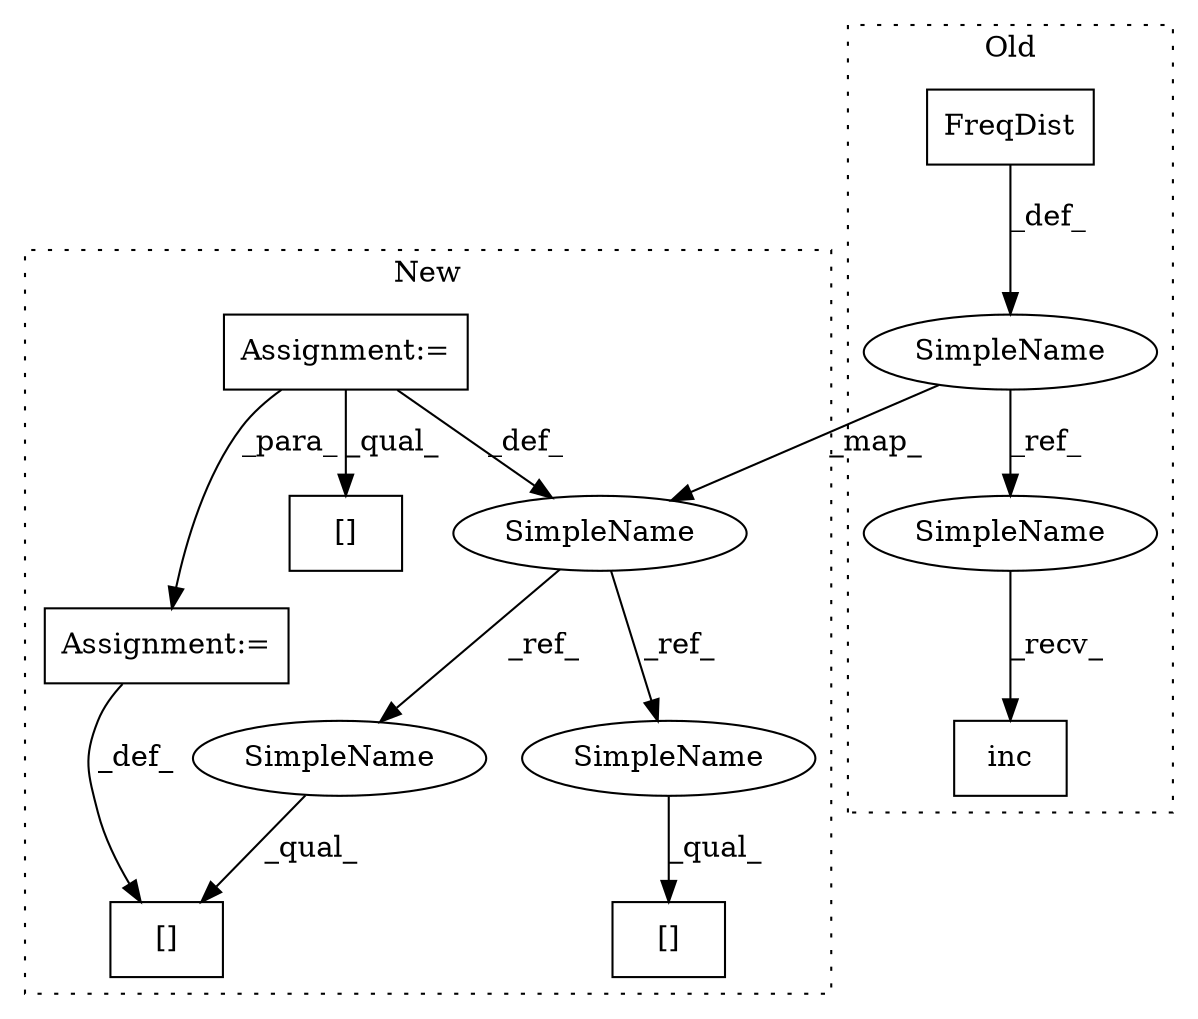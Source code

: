 digraph G {
subgraph cluster0 {
1 [label="inc" a="32" s="2802,2809" l="4,1" shape="box"];
4 [label="SimpleName" a="42" s="2154" l="10" shape="ellipse"];
6 [label="FreqDist" a="32" s="2165" l="10" shape="box"];
10 [label="SimpleName" a="42" s="2791" l="10" shape="ellipse"];
label = "Old";
style="dotted";
}
subgraph cluster1 {
2 [label="[]" a="2" s="2835,2849" l="11,1" shape="box"];
3 [label="SimpleName" a="42" s="2284" l="10" shape="ellipse"];
5 [label="[]" a="2" s="2835,2849" l="11,1" shape="box"];
7 [label="Assignment:=" a="7" s="2850" l="2" shape="box"];
8 [label="Assignment:=" a="7" s="598" l="11" shape="box"];
9 [label="[]" a="2" s="2865,2883" l="15,1" shape="box"];
11 [label="SimpleName" a="42" s="2835" l="10" shape="ellipse"];
12 [label="SimpleName" a="42" s="2835" l="10" shape="ellipse"];
label = "New";
style="dotted";
}
3 -> 12 [label="_ref_"];
3 -> 11 [label="_ref_"];
4 -> 10 [label="_ref_"];
4 -> 3 [label="_map_"];
6 -> 4 [label="_def_"];
7 -> 5 [label="_def_"];
8 -> 3 [label="_def_"];
8 -> 9 [label="_qual_"];
8 -> 7 [label="_para_"];
10 -> 1 [label="_recv_"];
11 -> 5 [label="_qual_"];
12 -> 2 [label="_qual_"];
}